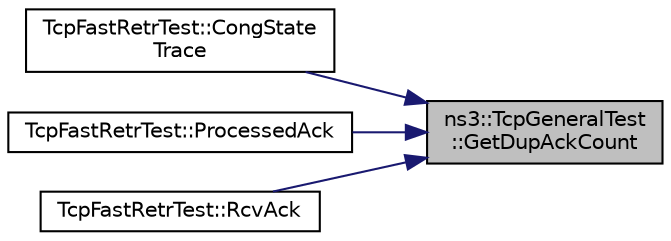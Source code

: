 digraph "ns3::TcpGeneralTest::GetDupAckCount"
{
 // LATEX_PDF_SIZE
  edge [fontname="Helvetica",fontsize="10",labelfontname="Helvetica",labelfontsize="10"];
  node [fontname="Helvetica",fontsize="10",shape=record];
  rankdir="RL";
  Node1 [label="ns3::TcpGeneralTest\l::GetDupAckCount",height=0.2,width=0.4,color="black", fillcolor="grey75", style="filled", fontcolor="black",tooltip="Get the number of dupack received."];
  Node1 -> Node2 [dir="back",color="midnightblue",fontsize="10",style="solid",fontname="Helvetica"];
  Node2 [label="TcpFastRetrTest::CongState\lTrace",height=0.2,width=0.4,color="black", fillcolor="white", style="filled",URL="$class_tcp_fast_retr_test.html#a7f041e937cfff4c0bedc9fc984bf655d",tooltip="State on Ack state machine changes."];
  Node1 -> Node3 [dir="back",color="midnightblue",fontsize="10",style="solid",fontname="Helvetica"];
  Node3 [label="TcpFastRetrTest::ProcessedAck",height=0.2,width=0.4,color="black", fillcolor="white", style="filled",URL="$class_tcp_fast_retr_test.html#a2e4241361c77f5dad555245c5013ce18",tooltip="Processed ack."];
  Node1 -> Node4 [dir="back",color="midnightblue",fontsize="10",style="solid",fontname="Helvetica"];
  Node4 [label="TcpFastRetrTest::RcvAck",height=0.2,width=0.4,color="black", fillcolor="white", style="filled",URL="$class_tcp_fast_retr_test.html#a43e2a765fc73bc35810a5773bf811b90",tooltip="Received ack."];
}

